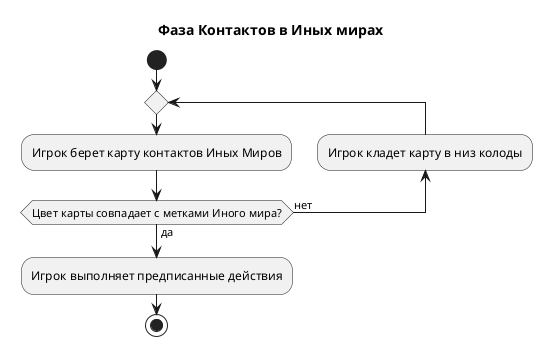 @startuml Ход игры
<style>
element {
    FontName Arial
    HorizontalAlignment center
}
</style>
title Фаза Контактов в Иных мирах
start
    repeat
        :Игрок берет карту контактов Иных Миров;
    backward :Игрок кладет карту в низ колоды;
    repeat while (Цвет карты совпадает с метками Иного мира?) is (нет) not(да)
    :Игрок выполняет предписанные действия;
stop
@enduml
